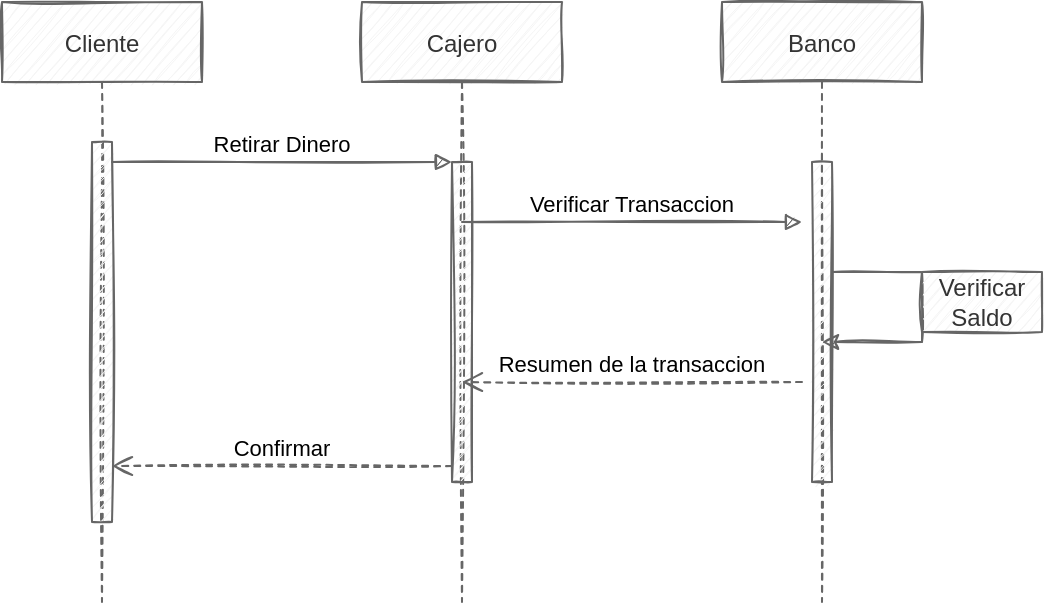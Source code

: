 <mxfile version="16.5.2" type="github">
  <diagram id="kgpKYQtTHZ0yAKxKKP6v" name="Page-1">
    <mxGraphModel dx="820" dy="521" grid="1" gridSize="10" guides="1" tooltips="1" connect="1" arrows="1" fold="1" page="1" pageScale="1" pageWidth="850" pageHeight="1100" math="0" shadow="0">
      <root>
        <mxCell id="0" />
        <mxCell id="1" parent="0" />
        <mxCell id="3nuBFxr9cyL0pnOWT2aG-1" value="Cliente" style="shape=umlLifeline;perimeter=lifelinePerimeter;container=1;collapsible=0;recursiveResize=0;rounded=0;shadow=0;strokeWidth=1;sketch=1;fillColor=#f5f5f5;strokeColor=#666666;fontColor=#333333;" parent="1" vertex="1">
          <mxGeometry x="120" y="80" width="100" height="300" as="geometry" />
        </mxCell>
        <mxCell id="3nuBFxr9cyL0pnOWT2aG-2" value="" style="points=[];perimeter=orthogonalPerimeter;rounded=0;shadow=0;strokeWidth=1;sketch=1;fillColor=#f5f5f5;strokeColor=#666666;fontColor=#333333;" parent="3nuBFxr9cyL0pnOWT2aG-1" vertex="1">
          <mxGeometry x="45" y="70" width="10" height="190" as="geometry" />
        </mxCell>
        <mxCell id="3nuBFxr9cyL0pnOWT2aG-5" value="Cajero" style="shape=umlLifeline;perimeter=lifelinePerimeter;container=1;collapsible=0;recursiveResize=0;rounded=0;shadow=0;strokeWidth=1;sketch=1;fillColor=#f5f5f5;strokeColor=#666666;fontColor=#333333;" parent="1" vertex="1">
          <mxGeometry x="300" y="80" width="100" height="300" as="geometry" />
        </mxCell>
        <mxCell id="3nuBFxr9cyL0pnOWT2aG-6" value="" style="points=[];perimeter=orthogonalPerimeter;rounded=0;shadow=0;strokeWidth=1;sketch=1;fillColor=#f5f5f5;strokeColor=#666666;fontColor=#333333;" parent="3nuBFxr9cyL0pnOWT2aG-5" vertex="1">
          <mxGeometry x="45" y="80" width="10" height="160" as="geometry" />
        </mxCell>
        <mxCell id="3nuBFxr9cyL0pnOWT2aG-7" value="Confirmar" style="verticalAlign=bottom;endArrow=open;dashed=1;endSize=8;exitX=0;exitY=0.95;shadow=0;strokeWidth=1;sketch=1;fillColor=#f5f5f5;strokeColor=#666666;" parent="1" source="3nuBFxr9cyL0pnOWT2aG-6" target="3nuBFxr9cyL0pnOWT2aG-2" edge="1">
          <mxGeometry relative="1" as="geometry">
            <mxPoint x="275" y="236" as="targetPoint" />
          </mxGeometry>
        </mxCell>
        <mxCell id="3nuBFxr9cyL0pnOWT2aG-8" value="Retirar Dinero" style="verticalAlign=bottom;endArrow=block;entryX=0;entryY=0;shadow=0;strokeWidth=1;sketch=1;fillColor=#f5f5f5;strokeColor=#666666;" parent="1" source="3nuBFxr9cyL0pnOWT2aG-2" target="3nuBFxr9cyL0pnOWT2aG-6" edge="1">
          <mxGeometry relative="1" as="geometry">
            <mxPoint x="275" y="160" as="sourcePoint" />
          </mxGeometry>
        </mxCell>
        <mxCell id="RAt4cGWNoX7PUecg4159-1" value="Banco" style="shape=umlLifeline;perimeter=lifelinePerimeter;container=1;collapsible=0;recursiveResize=0;rounded=0;shadow=0;strokeWidth=1;sketch=1;fillColor=#f5f5f5;strokeColor=#666666;fontColor=#333333;" vertex="1" parent="1">
          <mxGeometry x="480" y="80" width="100" height="300" as="geometry" />
        </mxCell>
        <mxCell id="RAt4cGWNoX7PUecg4159-2" value="" style="points=[];perimeter=orthogonalPerimeter;rounded=0;shadow=0;strokeWidth=1;sketch=1;fillColor=#f5f5f5;strokeColor=#666666;fontColor=#333333;" vertex="1" parent="RAt4cGWNoX7PUecg4159-1">
          <mxGeometry x="45" y="80" width="10" height="160" as="geometry" />
        </mxCell>
        <mxCell id="RAt4cGWNoX7PUecg4159-5" value="" style="endArrow=classic;html=1;rounded=0;sketch=1;fillColor=#f5f5f5;strokeColor=#666666;shadow=0;" edge="1" parent="RAt4cGWNoX7PUecg4159-1" target="RAt4cGWNoX7PUecg4159-1">
          <mxGeometry width="50" height="50" relative="1" as="geometry">
            <mxPoint x="55" y="135" as="sourcePoint" />
            <mxPoint x="120" y="250" as="targetPoint" />
            <Array as="points">
              <mxPoint x="100" y="135" />
              <mxPoint x="100" y="170" />
            </Array>
          </mxGeometry>
        </mxCell>
        <mxCell id="RAt4cGWNoX7PUecg4159-4" value="Resumen de la transaccion" style="verticalAlign=bottom;endArrow=open;dashed=1;endSize=8;exitX=0;exitY=0.95;shadow=0;strokeWidth=1;sketch=1;fillColor=#f5f5f5;strokeColor=#666666;" edge="1" parent="RAt4cGWNoX7PUecg4159-1">
          <mxGeometry relative="1" as="geometry">
            <mxPoint x="-130" y="190.0" as="targetPoint" />
            <mxPoint x="40" y="190.0" as="sourcePoint" />
          </mxGeometry>
        </mxCell>
        <mxCell id="RAt4cGWNoX7PUecg4159-3" value="Verificar Transaccion" style="verticalAlign=bottom;endArrow=block;entryX=0;entryY=0;shadow=0;strokeWidth=1;sketch=1;fillColor=#f5f5f5;strokeColor=#666666;" edge="1" parent="1">
          <mxGeometry relative="1" as="geometry">
            <mxPoint x="350" y="190.0" as="sourcePoint" />
            <mxPoint x="520" y="190.0" as="targetPoint" />
          </mxGeometry>
        </mxCell>
        <mxCell id="RAt4cGWNoX7PUecg4159-6" value="Verificar&lt;br&gt;Saldo" style="text;html=1;align=center;verticalAlign=middle;whiteSpace=wrap;rounded=0;sketch=1;fillColor=#f5f5f5;strokeColor=#666666;fontColor=#333333;shadow=0;" vertex="1" parent="1">
          <mxGeometry x="580" y="215" width="60" height="30" as="geometry" />
        </mxCell>
      </root>
    </mxGraphModel>
  </diagram>
</mxfile>
